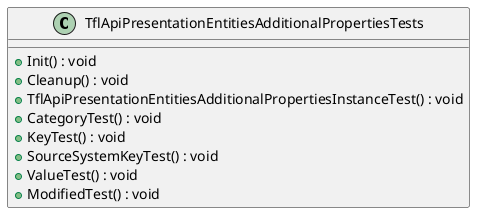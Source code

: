 @startuml
class TflApiPresentationEntitiesAdditionalPropertiesTests {
    + Init() : void
    + Cleanup() : void
    + TflApiPresentationEntitiesAdditionalPropertiesInstanceTest() : void
    + CategoryTest() : void
    + KeyTest() : void
    + SourceSystemKeyTest() : void
    + ValueTest() : void
    + ModifiedTest() : void
}
@enduml
